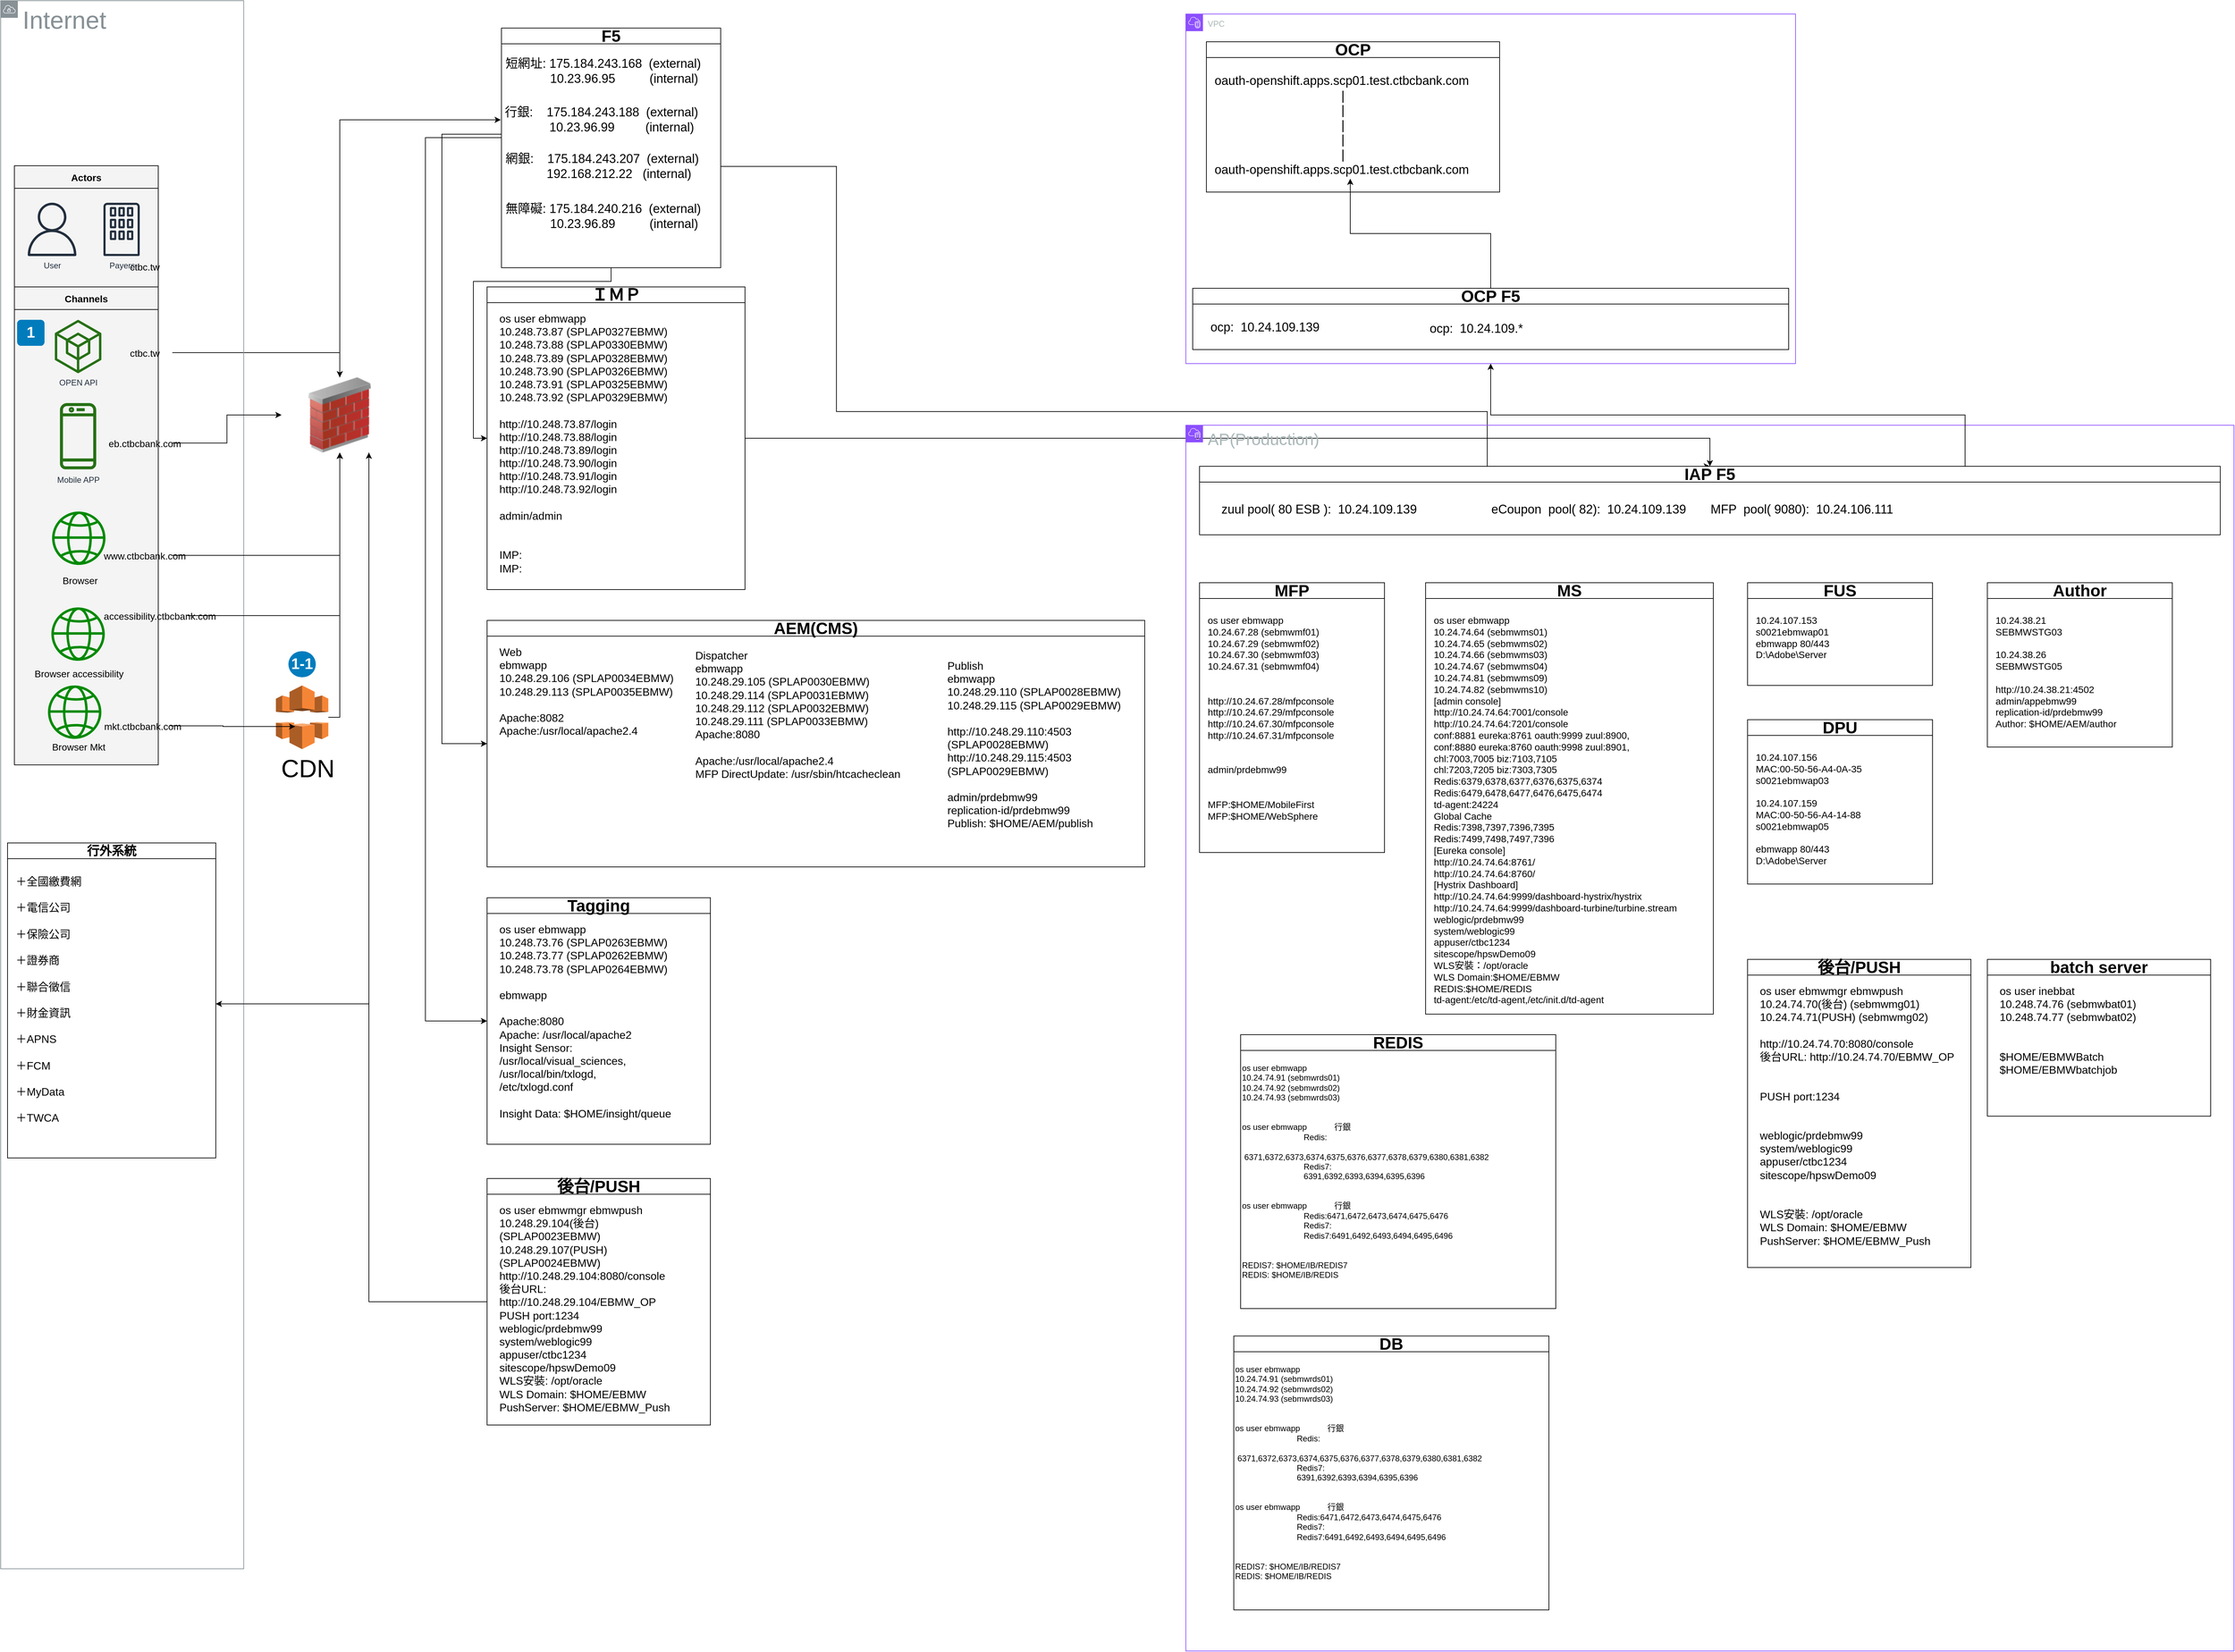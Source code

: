 <mxfile version="25.0.3">
  <diagram name="第 1 页" id="y4D9Tf6ymlBKxKTTLx2E">
    <mxGraphModel dx="2052" dy="1368" grid="1" gridSize="10" guides="1" tooltips="1" connect="1" arrows="1" fold="1" page="1" pageScale="1" pageWidth="3300" pageHeight="2339" math="0" shadow="0">
      <root>
        <mxCell id="0" />
        <mxCell id="1" parent="0" />
        <mxCell id="UHIflysu40mmN4eMS-2m-1" value="Actors" style="swimlane;fontSize=14;align=center;swimlaneFillColor=#f4f4f4;fillColor=#f4f4f4;startSize=33;container=1;pointerEvents=0;collapsible=0;recursiveResize=0;" parent="1" vertex="1">
          <mxGeometry x="30" y="251" width="210" height="177" as="geometry" />
        </mxCell>
        <mxCell id="UHIflysu40mmN4eMS-2m-2" value="User" style="outlineConnect=0;fontColor=#232F3E;gradientColor=none;fillColor=#232F3E;strokeColor=none;dashed=0;verticalLabelPosition=bottom;verticalAlign=top;align=center;html=1;fontSize=12;fontStyle=0;aspect=fixed;pointerEvents=1;shape=mxgraph.aws4.user;labelBackgroundColor=none;" parent="UHIflysu40mmN4eMS-2m-1" vertex="1">
          <mxGeometry x="16" y="54" width="78" height="78" as="geometry" />
        </mxCell>
        <mxCell id="UHIflysu40mmN4eMS-2m-3" value="Payers" style="outlineConnect=0;fontColor=#232F3E;gradientColor=none;fillColor=#232F3E;strokeColor=none;dashed=0;verticalLabelPosition=bottom;verticalAlign=top;align=center;html=1;fontSize=12;fontStyle=0;aspect=fixed;pointerEvents=1;shape=mxgraph.aws4.corporate_data_center;labelBackgroundColor=none;" parent="UHIflysu40mmN4eMS-2m-1" vertex="1">
          <mxGeometry x="130" y="54" width="53" height="78" as="geometry" />
        </mxCell>
        <mxCell id="UHIflysu40mmN4eMS-2m-4" value="Channels" style="swimlane;fontSize=14;align=center;swimlaneFillColor=#f4f4f4;fillColor=#f4f4f4;startSize=33;container=1;pointerEvents=0;collapsible=0;recursiveResize=0;" parent="1" vertex="1">
          <mxGeometry x="30" y="428" width="210" height="698" as="geometry" />
        </mxCell>
        <mxCell id="UHIflysu40mmN4eMS-2m-5" value="Mobile APP" style="outlineConnect=0;fontColor=#232F3E;gradientColor=none;strokeColor=none;fillColor=#277116;dashed=0;verticalLabelPosition=bottom;verticalAlign=top;align=center;html=1;fontSize=12;fontStyle=0;shape=mxgraph.aws4.mobile_client;labelBackgroundColor=none;" parent="UHIflysu40mmN4eMS-2m-4" vertex="1">
          <mxGeometry x="66.5" y="168" width="53" height="100" as="geometry" />
        </mxCell>
        <mxCell id="UHIflysu40mmN4eMS-2m-6" value="OPEN API" style="outlineConnect=0;fontColor=#232F3E;gradientColor=none;fillColor=#277116;strokeColor=none;dashed=0;verticalLabelPosition=bottom;verticalAlign=top;align=center;html=1;fontSize=12;fontStyle=0;aspect=fixed;pointerEvents=1;shape=mxgraph.aws4.external_sdk;labelBackgroundColor=none;" parent="UHIflysu40mmN4eMS-2m-4" vertex="1">
          <mxGeometry x="59" y="48" width="68" height="78" as="geometry" />
        </mxCell>
        <mxCell id="UHIflysu40mmN4eMS-2m-7" value="1" style="rounded=1;whiteSpace=wrap;html=1;fillColor=#007CBD;strokeColor=none;fontColor=#FFFFFF;fontStyle=1;fontSize=22;labelBackgroundColor=none;" parent="UHIflysu40mmN4eMS-2m-4" vertex="1">
          <mxGeometry x="4" y="48" width="40" height="38" as="geometry" />
        </mxCell>
        <mxCell id="UHIflysu40mmN4eMS-2m-8" value="" style="sketch=0;outlineConnect=0;fillColor=#008a00;strokeColor=#005700;dashed=0;verticalLabelPosition=bottom;verticalAlign=top;align=center;html=1;fontSize=12;fontStyle=0;aspect=fixed;pointerEvents=1;shape=mxgraph.aws4.globe;fontColor=#ffffff;" parent="UHIflysu40mmN4eMS-2m-4" vertex="1">
          <mxGeometry x="55" y="328" width="78" height="78" as="geometry" />
        </mxCell>
        <mxCell id="UHIflysu40mmN4eMS-2m-9" value="&lt;font style=&quot;font-size: 14px;&quot;&gt;Browser&lt;/font&gt;" style="text;html=1;align=center;verticalAlign=top;spacingTop=-4;fontSize=14;labelBackgroundColor=none;whiteSpace=wrap;" parent="UHIflysu40mmN4eMS-2m-4" vertex="1">
          <mxGeometry x="60" y="418" width="72" height="28.5" as="geometry" />
        </mxCell>
        <mxCell id="UHIflysu40mmN4eMS-2m-10" value="" style="sketch=0;outlineConnect=0;fillColor=#008a00;strokeColor=#005700;dashed=0;verticalLabelPosition=bottom;verticalAlign=top;align=center;html=1;fontSize=12;fontStyle=0;aspect=fixed;pointerEvents=1;shape=mxgraph.aws4.globe;fontColor=#ffffff;" parent="UHIflysu40mmN4eMS-2m-4" vertex="1">
          <mxGeometry x="49" y="582" width="78" height="78" as="geometry" />
        </mxCell>
        <mxCell id="UHIflysu40mmN4eMS-2m-11" value="&lt;font style=&quot;font-size: 14px;&quot;&gt;Browser Mkt&lt;/font&gt;" style="text;html=1;align=center;verticalAlign=top;spacingTop=-4;fontSize=14;labelBackgroundColor=none;whiteSpace=wrap;" parent="UHIflysu40mmN4eMS-2m-4" vertex="1">
          <mxGeometry x="39" y="661" width="110" height="28.5" as="geometry" />
        </mxCell>
        <UserObject label="&lt;span&gt;eb.ctbcbank.com&lt;/span&gt;" link="175.184.243.188(external) - 10.23.96.99(internal)" id="UHIflysu40mmN4eMS-2m-12">
          <mxCell style="text;html=1;align=center;verticalAlign=top;spacingTop=-4;fontSize=14;labelBackgroundColor=none;whiteSpace=wrap;" parent="UHIflysu40mmN4eMS-2m-4" vertex="1">
            <mxGeometry x="150" y="218" width="80.5" height="20" as="geometry" />
          </mxCell>
        </UserObject>
        <UserObject label="&lt;span&gt;www.ctbcbank.com&lt;/span&gt;" link="175.184.243.207(external) - 192.168.212.22(internal)" id="UHIflysu40mmN4eMS-2m-13">
          <mxCell style="text;html=1;align=center;verticalAlign=top;spacingTop=-4;fontSize=14;labelBackgroundColor=none;whiteSpace=wrap;" parent="UHIflysu40mmN4eMS-2m-4" vertex="1">
            <mxGeometry x="150" y="382" width="80.5" height="20" as="geometry" />
          </mxCell>
        </UserObject>
        <mxCell id="UHIflysu40mmN4eMS-2m-14" value="&lt;span&gt;mkt.ctbcbank.com&lt;/span&gt;" style="text;html=1;align=center;verticalAlign=top;spacingTop=-4;fontSize=14;labelBackgroundColor=none;whiteSpace=wrap;" parent="UHIflysu40mmN4eMS-2m-4" vertex="1">
          <mxGeometry x="147" y="631" width="80.5" height="20" as="geometry" />
        </mxCell>
        <mxCell id="UHIflysu40mmN4eMS-2m-15" value="" style="sketch=0;outlineConnect=0;fillColor=#008a00;strokeColor=#005700;dashed=0;verticalLabelPosition=bottom;verticalAlign=top;align=center;html=1;fontSize=12;fontStyle=0;aspect=fixed;pointerEvents=1;shape=mxgraph.aws4.globe;fontColor=#ffffff;" parent="UHIflysu40mmN4eMS-2m-4" vertex="1">
          <mxGeometry x="54" y="468" width="78" height="78" as="geometry" />
        </mxCell>
        <mxCell id="UHIflysu40mmN4eMS-2m-16" value="&lt;font style=&quot;font-size: 14px;&quot;&gt;Browser accessibility&lt;/font&gt;" style="text;html=1;align=center;verticalAlign=top;spacingTop=-4;fontSize=14;labelBackgroundColor=none;whiteSpace=wrap;" parent="UHIflysu40mmN4eMS-2m-4" vertex="1">
          <mxGeometry x="18.5" y="553.5" width="151" height="28.5" as="geometry" />
        </mxCell>
        <UserObject label="accessibility&lt;span&gt;.ctbcbank.com&lt;/span&gt;" link="175.184.240.216(external) - 10.23.69.89(internal)" id="UHIflysu40mmN4eMS-2m-17">
          <mxCell style="text;html=1;align=center;verticalAlign=top;spacingTop=-4;fontSize=14;labelBackgroundColor=none;whiteSpace=wrap;" parent="UHIflysu40mmN4eMS-2m-4" vertex="1">
            <mxGeometry x="172" y="470" width="80.5" height="20" as="geometry" />
          </mxCell>
        </UserObject>
        <mxCell id="OYcSonADlkUZ9qEDh8Ml-29" style="edgeStyle=orthogonalEdgeStyle;rounded=0;orthogonalLoop=1;jettySize=auto;html=1;" edge="1" parent="1" source="UHIflysu40mmN4eMS-2m-18" target="OYcSonADlkUZ9qEDh8Ml-1">
          <mxGeometry relative="1" as="geometry" />
        </mxCell>
        <UserObject label="&lt;span&gt;ctbc.tw&lt;/span&gt;" link="175.184.243.186(external)  -  10.23.96.95(internal)" linkTarget="_blank" id="UHIflysu40mmN4eMS-2m-18">
          <mxCell style="text;html=1;align=center;verticalAlign=top;spacingTop=-4;fontSize=14;labelBackgroundColor=none;whiteSpace=wrap;" parent="1" vertex="1">
            <mxGeometry x="180" y="514" width="80.5" height="20" as="geometry" />
          </mxCell>
        </UserObject>
        <mxCell id="UHIflysu40mmN4eMS-2m-20" value="&lt;font style=&quot;font-size: 36px;&quot;&gt;Internet&lt;/font&gt;" style="sketch=0;outlineConnect=0;gradientColor=none;html=1;whiteSpace=wrap;fontSize=12;fontStyle=0;shape=mxgraph.aws4.group;grIcon=mxgraph.aws4.group_vpc;strokeColor=#879196;fillColor=none;verticalAlign=top;align=left;spacingLeft=30;fontColor=#879196;dashed=0;" parent="1" vertex="1">
          <mxGeometry x="10" y="10" width="354.75" height="2290" as="geometry" />
        </mxCell>
        <mxCell id="OYcSonADlkUZ9qEDh8Ml-89" style="edgeStyle=orthogonalEdgeStyle;rounded=0;orthogonalLoop=1;jettySize=auto;html=1;entryX=0;entryY=0.5;entryDx=0;entryDy=0;" edge="1" parent="1" source="OYcSonADlkUZ9qEDh8Ml-1" target="OYcSonADlkUZ9qEDh8Ml-67">
          <mxGeometry relative="1" as="geometry" />
        </mxCell>
        <mxCell id="OYcSonADlkUZ9qEDh8Ml-100" style="edgeStyle=orthogonalEdgeStyle;rounded=0;orthogonalLoop=1;jettySize=auto;html=1;exitX=0.75;exitY=1;exitDx=0;exitDy=0;entryX=1;entryY=0.5;entryDx=0;entryDy=0;" edge="1" parent="1" source="OYcSonADlkUZ9qEDh8Ml-1" target="OYcSonADlkUZ9qEDh8Ml-99">
          <mxGeometry relative="1" as="geometry" />
        </mxCell>
        <mxCell id="OYcSonADlkUZ9qEDh8Ml-1" value="" style="image;html=1;image=img/lib/clip_art/networking/Firewall_02_128x128.png" vertex="1" parent="1">
          <mxGeometry x="420" y="560" width="170" height="110" as="geometry" />
        </mxCell>
        <mxCell id="OYcSonADlkUZ9qEDh8Ml-37" style="edgeStyle=orthogonalEdgeStyle;rounded=0;orthogonalLoop=1;jettySize=auto;html=1;" edge="1" parent="1" source="OYcSonADlkUZ9qEDh8Ml-22" target="OYcSonADlkUZ9qEDh8Ml-1">
          <mxGeometry relative="1" as="geometry">
            <Array as="points">
              <mxPoint x="505" y="1057" />
            </Array>
          </mxGeometry>
        </mxCell>
        <UserObject label="&lt;font style=&quot;font-size: 36px;&quot;&gt;CDN&lt;/font&gt;" link="https://github.com/kikiChuang/bank-design/blob/main/cdn" id="OYcSonADlkUZ9qEDh8Ml-22">
          <mxCell style="outlineConnect=0;dashed=0;verticalLabelPosition=bottom;verticalAlign=top;align=center;html=1;shape=mxgraph.aws3.cloudfront;fillColor=#F58536;gradientColor=none;shadow=0;strokeColor=#666666;spacingLeft=15;fontFamily=Helvetica;fontSize=12;fontColor=default;" vertex="1" parent="1">
            <mxGeometry x="411.75" y="1010" width="76.5" height="93" as="geometry" />
          </mxCell>
        </UserObject>
        <UserObject label="&lt;span&gt;ctbc.tw&lt;/span&gt;" link="175.184.243.186(external)  -  10.23.96.95(internal)" linkTarget="_blank" id="OYcSonADlkUZ9qEDh8Ml-28">
          <mxCell style="text;html=1;align=center;verticalAlign=top;spacingTop=-4;fontSize=14;labelBackgroundColor=none;whiteSpace=wrap;" vertex="1" parent="1">
            <mxGeometry x="180" y="388" width="80.5" height="20" as="geometry" />
          </mxCell>
        </UserObject>
        <mxCell id="OYcSonADlkUZ9qEDh8Ml-30" style="edgeStyle=orthogonalEdgeStyle;rounded=0;orthogonalLoop=1;jettySize=auto;html=1;" edge="1" parent="1" source="UHIflysu40mmN4eMS-2m-12" target="OYcSonADlkUZ9qEDh8Ml-1">
          <mxGeometry relative="1" as="geometry" />
        </mxCell>
        <mxCell id="OYcSonADlkUZ9qEDh8Ml-31" style="edgeStyle=orthogonalEdgeStyle;rounded=0;orthogonalLoop=1;jettySize=auto;html=1;entryX=0.5;entryY=1;entryDx=0;entryDy=0;" edge="1" parent="1" source="UHIflysu40mmN4eMS-2m-13" target="OYcSonADlkUZ9qEDh8Ml-1">
          <mxGeometry relative="1" as="geometry" />
        </mxCell>
        <mxCell id="OYcSonADlkUZ9qEDh8Ml-33" style="edgeStyle=orthogonalEdgeStyle;rounded=0;orthogonalLoop=1;jettySize=auto;html=1;" edge="1" parent="1" source="UHIflysu40mmN4eMS-2m-17" target="OYcSonADlkUZ9qEDh8Ml-1">
          <mxGeometry relative="1" as="geometry" />
        </mxCell>
        <mxCell id="OYcSonADlkUZ9qEDh8Ml-34" value="1-1" style="rounded=1;whiteSpace=wrap;html=1;fillColor=#007CBD;strokeColor=none;fontColor=#FFFFFF;fontStyle=1;fontSize=22;labelBackgroundColor=none;arcSize=50;" vertex="1" parent="1">
          <mxGeometry x="430" y="960" width="40" height="38" as="geometry" />
        </mxCell>
        <mxCell id="OYcSonADlkUZ9qEDh8Ml-35" style="edgeStyle=orthogonalEdgeStyle;rounded=0;orthogonalLoop=1;jettySize=auto;html=1;entryX=0.369;entryY=0.645;entryDx=0;entryDy=0;entryPerimeter=0;" edge="1" parent="1" source="UHIflysu40mmN4eMS-2m-14" target="OYcSonADlkUZ9qEDh8Ml-22">
          <mxGeometry relative="1" as="geometry" />
        </mxCell>
        <mxCell id="OYcSonADlkUZ9qEDh8Ml-90" style="edgeStyle=orthogonalEdgeStyle;rounded=0;orthogonalLoop=1;jettySize=auto;html=1;entryX=0;entryY=0.5;entryDx=0;entryDy=0;" edge="1" parent="1" source="OYcSonADlkUZ9qEDh8Ml-54" target="OYcSonADlkUZ9qEDh8Ml-72">
          <mxGeometry relative="1" as="geometry" />
        </mxCell>
        <mxCell id="OYcSonADlkUZ9qEDh8Ml-91" style="edgeStyle=orthogonalEdgeStyle;rounded=0;orthogonalLoop=1;jettySize=auto;html=1;entryX=0;entryY=0.5;entryDx=0;entryDy=0;" edge="1" parent="1" source="OYcSonADlkUZ9qEDh8Ml-54" target="OYcSonADlkUZ9qEDh8Ml-78">
          <mxGeometry relative="1" as="geometry">
            <mxPoint x="650" y="1220" as="targetPoint" />
            <Array as="points">
              <mxPoint x="654" y="205" />
              <mxPoint x="654" y="1095" />
            </Array>
          </mxGeometry>
        </mxCell>
        <mxCell id="OYcSonADlkUZ9qEDh8Ml-92" style="edgeStyle=orthogonalEdgeStyle;rounded=0;orthogonalLoop=1;jettySize=auto;html=1;entryX=0;entryY=0.5;entryDx=0;entryDy=0;" edge="1" parent="1" source="OYcSonADlkUZ9qEDh8Ml-54" target="OYcSonADlkUZ9qEDh8Ml-80">
          <mxGeometry relative="1" as="geometry">
            <Array as="points">
              <mxPoint x="630" y="210" />
              <mxPoint x="630" y="1500" />
            </Array>
          </mxGeometry>
        </mxCell>
        <mxCell id="OYcSonADlkUZ9qEDh8Ml-54" value="&lt;font style=&quot;font-size: 24px;&quot;&gt;F5&lt;/font&gt;" style="swimlane;whiteSpace=wrap;html=1;" vertex="1" parent="1">
          <mxGeometry x="741" y="50" width="320" height="350" as="geometry" />
        </mxCell>
        <mxCell id="OYcSonADlkUZ9qEDh8Ml-65" value="&lt;font style=&quot;font-size: 18px;&quot;&gt;短網址: 175.184.243.168&amp;nbsp; (external)&lt;/font&gt;&lt;div&gt;&lt;font style=&quot;font-size: 18px;&quot;&gt;&amp;nbsp; &amp;nbsp; &amp;nbsp; &amp;nbsp; &amp;nbsp; &amp;nbsp; &amp;nbsp;10.23.96.95&amp;nbsp; &amp;nbsp; &amp;nbsp; &amp;nbsp; &amp;nbsp; (internal)&lt;/font&gt;&lt;/div&gt;" style="text;strokeColor=none;fillColor=none;align=left;verticalAlign=middle;spacingLeft=4;spacingRight=4;overflow=hidden;points=[[0,0.5],[1,0.5]];portConstraint=eastwest;rotatable=0;whiteSpace=wrap;html=1;" vertex="1" parent="OYcSonADlkUZ9qEDh8Ml-54">
          <mxGeometry y="30" width="320" height="66" as="geometry" />
        </mxCell>
        <mxCell id="OYcSonADlkUZ9qEDh8Ml-67" value="&lt;font style=&quot;font-size: 18px;&quot;&gt;行銀:&amp;nbsp; &amp;nbsp; 175.184.243.188&amp;nbsp; (external)&lt;/font&gt;&lt;div&gt;&lt;font style=&quot;font-size: 18px;&quot;&gt;&amp;nbsp; &amp;nbsp; &amp;nbsp; &amp;nbsp; &amp;nbsp; &amp;nbsp; &amp;nbsp;10.23.96.99&amp;nbsp; &amp;nbsp; &amp;nbsp; &amp;nbsp; &amp;nbsp;(internal)&lt;/font&gt;&lt;/div&gt;" style="text;strokeColor=none;fillColor=none;align=left;verticalAlign=middle;spacingLeft=4;spacingRight=4;overflow=hidden;points=[[0,0.5],[1,0.5]];portConstraint=eastwest;rotatable=0;whiteSpace=wrap;html=1;" vertex="1" parent="1">
          <mxGeometry x="740" y="151" width="320" height="66" as="geometry" />
        </mxCell>
        <mxCell id="OYcSonADlkUZ9qEDh8Ml-144" style="edgeStyle=orthogonalEdgeStyle;rounded=0;orthogonalLoop=1;jettySize=auto;html=1;exitX=1;exitY=0.5;exitDx=0;exitDy=0;entryX=0.5;entryY=0;entryDx=0;entryDy=0;" edge="1" parent="1" source="OYcSonADlkUZ9qEDh8Ml-68" target="OYcSonADlkUZ9qEDh8Ml-116">
          <mxGeometry relative="1" as="geometry">
            <Array as="points">
              <mxPoint x="1230" y="252" />
              <mxPoint x="1230" y="610" />
              <mxPoint x="2180" y="610" />
            </Array>
          </mxGeometry>
        </mxCell>
        <mxCell id="OYcSonADlkUZ9qEDh8Ml-68" value="&lt;font style=&quot;font-size: 18px;&quot;&gt;網銀:&amp;nbsp; &amp;nbsp; 175.184.243.207&amp;nbsp; (external)&lt;/font&gt;&lt;div&gt;&lt;font style=&quot;font-size: 18px;&quot;&gt;&amp;nbsp; &amp;nbsp; &amp;nbsp; &amp;nbsp; &amp;nbsp; &amp;nbsp; 192.168.212.22&amp;nbsp; &amp;nbsp;(internal)&lt;/font&gt;&lt;/div&gt;" style="text;strokeColor=none;fillColor=none;align=left;verticalAlign=middle;spacingLeft=4;spacingRight=4;overflow=hidden;points=[[0,0.5],[1,0.5]];portConstraint=eastwest;rotatable=0;whiteSpace=wrap;html=1;" vertex="1" parent="1">
          <mxGeometry x="741" y="219" width="320" height="66" as="geometry" />
        </mxCell>
        <mxCell id="OYcSonADlkUZ9qEDh8Ml-69" value="&lt;font style=&quot;font-size: 18px;&quot;&gt;無障礙: 175.184.240.216&amp;nbsp; (external)&lt;/font&gt;&lt;div&gt;&lt;font style=&quot;font-size: 18px;&quot;&gt;&amp;nbsp; &amp;nbsp; &amp;nbsp; &amp;nbsp; &amp;nbsp; &amp;nbsp; &amp;nbsp;10.23.96.89&amp;nbsp; &amp;nbsp; &amp;nbsp; &amp;nbsp; &amp;nbsp; (internal)&lt;/font&gt;&lt;/div&gt;" style="text;strokeColor=none;fillColor=none;align=left;verticalAlign=middle;spacingLeft=4;spacingRight=4;overflow=hidden;points=[[0,0.5],[1,0.5]];portConstraint=eastwest;rotatable=0;whiteSpace=wrap;html=1;" vertex="1" parent="1">
          <mxGeometry x="741" y="292" width="320" height="66" as="geometry" />
        </mxCell>
        <mxCell id="OYcSonADlkUZ9qEDh8Ml-143" style="edgeStyle=orthogonalEdgeStyle;rounded=0;orthogonalLoop=1;jettySize=auto;html=1;entryX=0.5;entryY=0;entryDx=0;entryDy=0;" edge="1" parent="1" source="OYcSonADlkUZ9qEDh8Ml-72" target="OYcSonADlkUZ9qEDh8Ml-116">
          <mxGeometry relative="1" as="geometry" />
        </mxCell>
        <mxCell id="OYcSonADlkUZ9qEDh8Ml-72" value="&lt;font style=&quot;font-size: 24px;&quot;&gt;ＩＭＰ&lt;/font&gt;" style="swimlane;whiteSpace=wrap;html=1;" vertex="1" parent="1">
          <mxGeometry x="720" y="428" width="376.5" height="442" as="geometry" />
        </mxCell>
        <mxCell id="OYcSonADlkUZ9qEDh8Ml-77" value="os user ebmwapp&#xa;10.248.73.87 (SPLAP0327EBMW)&#xa;10.248.73.88 (SPLAP0330EBMW)&#xa;10.248.73.89 (SPLAP0328EBMW)&#xa;10.248.73.90 (SPLAP0326EBMW)&#xa;10.248.73.91 (SPLAP0325EBMW)&#xa;10.248.73.92 (SPLAP0329EBMW)&#xa;&#xa;http://10.248.73.87/login&#xa;http://10.248.73.88/login&#xa;http://10.248.73.89/login&#xa;http://10.248.73.90/login&#xa;http://10.248.73.91/login&#xa;http://10.248.73.92/login&#xa;&#xa;admin/admin&#xa;&#xa;&#xa;IMP:&#xa;IMP:" style="text;whiteSpace=wrap;fontSize=16;" vertex="1" parent="OYcSonADlkUZ9qEDh8Ml-72">
          <mxGeometry x="16" y="30" width="294" height="390" as="geometry" />
        </mxCell>
        <mxCell id="OYcSonADlkUZ9qEDh8Ml-78" value="&lt;font style=&quot;font-size: 24px;&quot;&gt;AEM(CMS)&lt;/font&gt;" style="swimlane;whiteSpace=wrap;html=1;" vertex="1" parent="1">
          <mxGeometry x="720" y="915" width="960" height="360" as="geometry" />
        </mxCell>
        <mxCell id="OYcSonADlkUZ9qEDh8Ml-79" value="Web&#xa;ebmwapp&#xa;10.248.29.106 (SPLAP0034EBMW)&#xa;10.248.29.113 (SPLAP0035EBMW)&#xa;&#xa;Apache:8082&#xa;Apache:/usr/local/apache2.4" style="text;whiteSpace=wrap;fontSize=16;" vertex="1" parent="OYcSonADlkUZ9qEDh8Ml-78">
          <mxGeometry x="16" y="30" width="284" height="260" as="geometry" />
        </mxCell>
        <mxCell id="OYcSonADlkUZ9qEDh8Ml-84" value="Dispatcher&#xa;ebmwapp&#xa;10.248.29.105 (SPLAP0030EBMW)&#xa;10.248.29.114 (SPLAP0031EBMW)&#xa;10.248.29.112 (SPLAP0032EBMW)&#xa;10.248.29.111 (SPLAP0033EBMW)&#xa;Apache:8080&#xa;&#xa;Apache:/usr/local/apache2.4&#xa;MFP DirectUpdate: /usr/sbin/htcacheclean" style="text;whiteSpace=wrap;fontSize=16;" vertex="1" parent="OYcSonADlkUZ9qEDh8Ml-78">
          <mxGeometry x="302" y="35" width="308" height="255" as="geometry" />
        </mxCell>
        <mxCell id="OYcSonADlkUZ9qEDh8Ml-85" value="Publish&#xa;ebmwapp&#xa;10.248.29.110 (SPLAP0028EBMW)&#xa;10.248.29.115 (SPLAP0029EBMW)&#xa;&#xa;http://10.248.29.110:4503 (SPLAP0028EBMW)&#xa;http://10.248.29.115:4503 (SPLAP0029EBMW)&#xa;&#xa;admin/prdebmw99&#xa;replication-id/prdebmw99&#xa;Publish: $HOME/AEM/publish" style="text;whiteSpace=wrap;fontSize=16;" vertex="1" parent="OYcSonADlkUZ9qEDh8Ml-78">
          <mxGeometry x="670" y="50" width="280" height="280" as="geometry" />
        </mxCell>
        <mxCell id="OYcSonADlkUZ9qEDh8Ml-80" value="&lt;font style=&quot;font-size: 24px;&quot;&gt;Tagging&lt;/font&gt;" style="swimlane;whiteSpace=wrap;html=1;" vertex="1" parent="1">
          <mxGeometry x="720" y="1320" width="326" height="360" as="geometry" />
        </mxCell>
        <mxCell id="OYcSonADlkUZ9qEDh8Ml-82" value="os user ebmwapp&#xa;10.248.73.76 (SPLAP0263EBMW)&#xa;10.248.73.77 (SPLAP0262EBMW)&#xa;10.248.73.78 (SPLAP0264EBMW)&#xa;&#xa;ebmwapp&#xa;&#xa;Apache:8080&#xa;Apache: /usr/local/apache2&#xa;Insight Sensor:&#xa;/usr/local/visual_sciences,&#xa;/usr/local/bin/txlogd,&#xa;/etc/txlogd.conf&#xa;&#xa;Insight Data: $HOME/insight/queue" style="text;whiteSpace=wrap;fontSize=16;" vertex="1" parent="OYcSonADlkUZ9qEDh8Ml-80">
          <mxGeometry x="16" y="30" width="294" height="340" as="geometry" />
        </mxCell>
        <mxCell id="OYcSonADlkUZ9qEDh8Ml-96" style="edgeStyle=orthogonalEdgeStyle;rounded=0;orthogonalLoop=1;jettySize=auto;html=1;entryX=0.75;entryY=1;entryDx=0;entryDy=0;" edge="1" parent="1" source="OYcSonADlkUZ9qEDh8Ml-87" target="OYcSonADlkUZ9qEDh8Ml-1">
          <mxGeometry relative="1" as="geometry" />
        </mxCell>
        <mxCell id="OYcSonADlkUZ9qEDh8Ml-87" value="&lt;span style=&quot;font-size: 24px;&quot;&gt;後台/PUSH&lt;/span&gt;" style="swimlane;whiteSpace=wrap;html=1;" vertex="1" parent="1">
          <mxGeometry x="720" y="1730" width="326" height="360" as="geometry" />
        </mxCell>
        <mxCell id="OYcSonADlkUZ9qEDh8Ml-88" value="os user ebmwmgr ebmwpush&#xa;10.248.29.104(後台)  (SPLAP0023EBMW)&#xa;10.248.29.107(PUSH) (SPLAP0024EBMW)&#xa;http://10.248.29.104:8080/console&#xa;後台URL: http://10.248.29.104/EBMW_OP&#xa;PUSH port:1234&#xa;weblogic/prdebmw99&#xa;system/weblogic99&#xa;appuser/ctbc1234&#xa;sitescope/hpswDemo09&#xa;WLS安裝: /opt/oracle&#xa;WLS Domain: $HOME/EBMW&#xa;PushServer: $HOME/EBMW_Push" style="text;whiteSpace=wrap;fontSize=16;" vertex="1" parent="OYcSonADlkUZ9qEDh8Ml-87">
          <mxGeometry x="16" y="30" width="294" height="340" as="geometry" />
        </mxCell>
        <mxCell id="OYcSonADlkUZ9qEDh8Ml-98" value="&lt;font style=&quot;font-size: 18px;&quot;&gt;行外系統&lt;/font&gt;" style="swimlane;whiteSpace=wrap;html=1;" vertex="1" parent="1">
          <mxGeometry x="20" y="1240" width="304" height="460" as="geometry" />
        </mxCell>
        <mxCell id="OYcSonADlkUZ9qEDh8Ml-99" value="＋全國繳費網&#xa;&#xa;＋電信公司&#xa;&#xa;＋保險公司&#xa;&#xa;＋證券商&#xa;&#xa;＋聯合徵信&#xa;&#xa;＋財金資訊&#xa;&#xa;＋APNS&#xa;&#xa;＋FCM&#xa;&#xa;＋MyData&#xa;&#xa;＋TWCA" style="text;whiteSpace=wrap;fontSize=16;" vertex="1" parent="OYcSonADlkUZ9qEDh8Ml-98">
          <mxGeometry x="10" y="40" width="294" height="390" as="geometry" />
        </mxCell>
        <mxCell id="OYcSonADlkUZ9qEDh8Ml-133" value="&lt;font style=&quot;font-size: 24px;&quot;&gt;AP(Production)&lt;/font&gt;" style="points=[[0,0],[0.25,0],[0.5,0],[0.75,0],[1,0],[1,0.25],[1,0.5],[1,0.75],[1,1],[0.75,1],[0.5,1],[0.25,1],[0,1],[0,0.75],[0,0.5],[0,0.25]];outlineConnect=0;gradientColor=none;html=1;whiteSpace=wrap;fontSize=12;fontStyle=0;container=1;pointerEvents=0;collapsible=0;recursiveResize=0;shape=mxgraph.aws4.group;grIcon=mxgraph.aws4.group_vpc2;strokeColor=#8C4FFF;fillColor=none;verticalAlign=top;align=left;spacingLeft=30;fontColor=#AAB7B8;dashed=0;" vertex="1" parent="1">
          <mxGeometry x="1740" y="630" width="1530" height="1790" as="geometry" />
        </mxCell>
        <mxCell id="OYcSonADlkUZ9qEDh8Ml-106" value="&lt;font style=&quot;font-size: 24px;&quot;&gt;MFP&lt;/font&gt;" style="swimlane;whiteSpace=wrap;html=1;" vertex="1" parent="OYcSonADlkUZ9qEDh8Ml-133">
          <mxGeometry x="20" y="230" width="270" height="394" as="geometry" />
        </mxCell>
        <mxCell id="OYcSonADlkUZ9qEDh8Ml-107" value="os user ebmwapp&#xa;10.24.67.28 (sebmwmf01)&#xa;10.24.67.29 (sebmwmf02)&#xa;10.24.67.30 (sebmwmf03)&#xa;10.24.67.31 (sebmwmf04)&#xa;&#xa;&#xa;http://10.24.67.28/mfpconsole&#xa;http://10.24.67.29/mfpconsole&#xa;http://10.24.67.30/mfpconsole&#xa;http://10.24.67.31/mfpconsole&#xa;&#xa;&#xa;admin/prdebmw99&#xa;&#xa;&#xa;MFP:$HOME/MobileFirst&#xa;MFP:$HOME/WebSphere" style="text;whiteSpace=wrap;fontSize=14;" vertex="1" parent="OYcSonADlkUZ9qEDh8Ml-106">
          <mxGeometry x="10" y="40" width="260" height="330" as="geometry" />
        </mxCell>
        <mxCell id="OYcSonADlkUZ9qEDh8Ml-112" value="&lt;font style=&quot;font-size: 24px;&quot;&gt;MS&lt;/font&gt;" style="swimlane;whiteSpace=wrap;html=1;" vertex="1" parent="OYcSonADlkUZ9qEDh8Ml-133">
          <mxGeometry x="350" y="230" width="420" height="630" as="geometry" />
        </mxCell>
        <mxCell id="OYcSonADlkUZ9qEDh8Ml-113" value="os user ebmwapp&#xa;10.24.74.64 (sebmwms01)&#xa;10.24.74.65 (sebmwms02)&#xa;10.24.74.66 (sebmwms03)&#xa;10.24.74.67 (sebmwms04)&#xa;10.24.74.81 (sebmwms09)&#xa;10.24.74.82 (sebmwms10)&#xa;[admin console]&#xa;http://10.24.74.64:7001/console&#xa;http://10.24.74.64:7201/console&#xa;conf:8881 eureka:8761 oauth:9999 zuul:8900,&#xa;conf:8880 eureka:8760 oauth:9998 zuul:8901,&#xa;chl:7003,7005 biz:7103,7105&#xa;chl:7203,7205 biz:7303,7305&#xa;Redis:6379,6378,6377,6376,6375,6374&#xa;Redis:6479,6478,6477,6476,6475,6474&#xa;td-agent:24224&#xa;Global Cache&#xa;Redis:7398,7397,7396,7395&#xa;Redis:7499,7498,7497,7396&#xa;[Eureka console]&#xa;http://10.24.74.64:8761/&#xa;http://10.24.74.64:8760/&#xa;[Hystrix Dashboard]&#xa;http://10.24.74.64:9999/dashboard-hystrix/hystrix&#xa;http://10.24.74.64:9999/dashboard-turbine/turbine.stream&#xa;weblogic/prdebmw99&#xa;system/weblogic99&#xa;appuser/ctbc1234&#xa;sitescope/hpswDemo09&#xa;WLS安裝：/opt/oracle&#xa;WLS Domain:$HOME/EBMW&#xa;REDIS:$HOME/REDIS&#xa;td-agent:/etc/td-agent,/etc/init.d/td-agent" style="text;whiteSpace=wrap;fontSize=14;" vertex="1" parent="OYcSonADlkUZ9qEDh8Ml-112">
          <mxGeometry x="10" y="40" width="400" height="580" as="geometry" />
        </mxCell>
        <mxCell id="OYcSonADlkUZ9qEDh8Ml-116" value="&lt;font style=&quot;font-size: 24px;&quot;&gt;IAP F5&lt;/font&gt;" style="swimlane;whiteSpace=wrap;html=1;" vertex="1" parent="OYcSonADlkUZ9qEDh8Ml-133">
          <mxGeometry x="20" y="60" width="1490" height="100" as="geometry" />
        </mxCell>
        <mxCell id="OYcSonADlkUZ9qEDh8Ml-117" value="&lt;font style=&quot;font-size: 18px;&quot;&gt;zuul pool( 80 ESB ):&amp;nbsp; &lt;/font&gt;&lt;span style=&quot;font-size: 18px; background-color: initial;&quot;&gt;10.24.109.139&amp;nbsp;&amp;nbsp;&lt;/span&gt;" style="text;strokeColor=none;fillColor=none;align=left;verticalAlign=middle;spacingLeft=4;spacingRight=4;overflow=hidden;points=[[0,0.5],[1,0.5]];portConstraint=eastwest;rotatable=0;whiteSpace=wrap;html=1;" vertex="1" parent="OYcSonADlkUZ9qEDh8Ml-116">
          <mxGeometry x="26" y="30" width="320" height="66" as="geometry" />
        </mxCell>
        <mxCell id="OYcSonADlkUZ9qEDh8Ml-121" value="&lt;font style=&quot;font-size: 18px;&quot;&gt;eCoupon&amp;nbsp; pool( 82):&amp;nbsp;&amp;nbsp;&lt;/font&gt;&lt;span style=&quot;font-size: 18px; background-color: initial;&quot;&gt;10.24.109.139&amp;nbsp;&amp;nbsp;&lt;/span&gt;" style="text;strokeColor=none;fillColor=none;align=left;verticalAlign=middle;spacingLeft=4;spacingRight=4;overflow=hidden;points=[[0,0.5],[1,0.5]];portConstraint=eastwest;rotatable=0;whiteSpace=wrap;html=1;" vertex="1" parent="OYcSonADlkUZ9qEDh8Ml-116">
          <mxGeometry x="420" y="30" width="320" height="66" as="geometry" />
        </mxCell>
        <mxCell id="OYcSonADlkUZ9qEDh8Ml-122" value="&lt;font style=&quot;font-size: 18px;&quot;&gt;MFP&amp;nbsp; pool( 9080):&amp;nbsp;&amp;nbsp;&lt;/font&gt;&lt;span style=&quot;font-size: 18px; background-color: initial;&quot;&gt;10.24.106.111&lt;/span&gt;" style="text;strokeColor=none;fillColor=none;align=left;verticalAlign=middle;spacingLeft=4;spacingRight=4;overflow=hidden;points=[[0,0.5],[1,0.5]];portConstraint=eastwest;rotatable=0;whiteSpace=wrap;html=1;" vertex="1" parent="OYcSonADlkUZ9qEDh8Ml-116">
          <mxGeometry x="740" y="30" width="320" height="66" as="geometry" />
        </mxCell>
        <mxCell id="OYcSonADlkUZ9qEDh8Ml-150" value="&lt;font style=&quot;font-size: 24px;&quot;&gt;REDIS&lt;/font&gt;" style="swimlane;whiteSpace=wrap;html=1;" vertex="1" parent="OYcSonADlkUZ9qEDh8Ml-133">
          <mxGeometry x="80" y="890" width="460" height="400" as="geometry" />
        </mxCell>
        <mxCell id="OYcSonADlkUZ9qEDh8Ml-163" value="os user ebmwapp           &#xa;10.24.74.91 (sebmwrds01)    &#xa;10.24.74.92 (sebmwrds02)     &#xa;10.24.74.93 (sebmwrds03)&#xa;&#xa;&#xa;os user ebmwapp            行銀&#xa;                           Redis:&#xa;                           6371,6372,6373,6374,6375,6376,6377,6378,6379,6380,6381,6382&#xa;                           Redis7:&#xa;                           6391,6392,6393,6394,6395,6396&#xa;&#xa;&#xa;os user ebmwapp            行銀&#xa;                           Redis:6471,6472,6473,6474,6475,6476&#xa;                           Redis7:&#xa;                           Redis7:6491,6492,6493,6494,6495,6496&#xa;&#xa;&#xa;REDIS7: $HOME/IB/REDIS7&#xa;REDIS: $HOME/IB/REDIS" style="text;whiteSpace=wrap;" vertex="1" parent="OYcSonADlkUZ9qEDh8Ml-150">
          <mxGeometry y="35" width="440" height="345" as="geometry" />
        </mxCell>
        <mxCell id="OYcSonADlkUZ9qEDh8Ml-160" value="&lt;font style=&quot;font-size: 24px;&quot;&gt;FUS&lt;/font&gt;" style="swimlane;whiteSpace=wrap;html=1;" vertex="1" parent="OYcSonADlkUZ9qEDh8Ml-133">
          <mxGeometry x="820" y="230" width="270" height="150" as="geometry" />
        </mxCell>
        <mxCell id="OYcSonADlkUZ9qEDh8Ml-161" value="10.24.107.153   &#xa;s0021ebmwap01  &#xa;ebmwapp 80/443  &#xa;D:\Adobe\Server" style="text;whiteSpace=wrap;fontSize=14;" vertex="1" parent="OYcSonADlkUZ9qEDh8Ml-160">
          <mxGeometry x="10" y="40" width="260" height="100" as="geometry" />
        </mxCell>
        <mxCell id="OYcSonADlkUZ9qEDh8Ml-165" value="&lt;font style=&quot;font-size: 24px;&quot;&gt;DPU&lt;/font&gt;" style="swimlane;whiteSpace=wrap;html=1;" vertex="1" parent="OYcSonADlkUZ9qEDh8Ml-133">
          <mxGeometry x="820" y="430" width="270" height="240" as="geometry" />
        </mxCell>
        <mxCell id="OYcSonADlkUZ9qEDh8Ml-166" value="10.24.107.156&#xa;MAC:00-50-56-A4-0A-35&#xa;s0021ebmwap03&#xa;&#xa;10.24.107.159&#xa;MAC:00-50-56-A4-14-88&#xa;s0021ebmwap05&#xa;&#xa;ebmwapp 80/443  &#xa;D:\Adobe\Server" style="text;whiteSpace=wrap;fontSize=14;" vertex="1" parent="OYcSonADlkUZ9qEDh8Ml-165">
          <mxGeometry x="10" y="40" width="260" height="200" as="geometry" />
        </mxCell>
        <mxCell id="OYcSonADlkUZ9qEDh8Ml-167" value="&lt;font style=&quot;font-size: 24px;&quot;&gt;Author&lt;/font&gt;" style="swimlane;whiteSpace=wrap;html=1;" vertex="1" parent="OYcSonADlkUZ9qEDh8Ml-133">
          <mxGeometry x="1170" y="230" width="270" height="240" as="geometry" />
        </mxCell>
        <mxCell id="OYcSonADlkUZ9qEDh8Ml-168" value="10.24.38.21&#xa;SEBMWSTG03&#xa;&#xa;10.24.38.26&#xa;SEBMWSTG05&#xa;&#xa;http://10.24.38.21:4502&#xa;admin/appebmw99&#xa;replication-id/prdebmw99&#xa;Author: $HOME/AEM/author" style="text;whiteSpace=wrap;fontSize=14;" vertex="1" parent="OYcSonADlkUZ9qEDh8Ml-167">
          <mxGeometry x="10" y="40" width="260" height="200" as="geometry" />
        </mxCell>
        <mxCell id="OYcSonADlkUZ9qEDh8Ml-169" value="&lt;span style=&quot;font-size: 24px;&quot;&gt;後台/PUSH&lt;/span&gt;" style="swimlane;whiteSpace=wrap;html=1;" vertex="1" parent="OYcSonADlkUZ9qEDh8Ml-133">
          <mxGeometry x="820" y="780" width="326" height="450" as="geometry" />
        </mxCell>
        <mxCell id="OYcSonADlkUZ9qEDh8Ml-170" value="os user ebmwmgr ebmwpush&#xa;10.24.74.70(後台)  (sebmwmg01)&#xa;10.24.74.71(PUSH) (sebmwmg02)&#xa;&#xa;http://10.24.74.70:8080/console&#xa;後台URL: http://10.24.74.70/EBMW_OP&#xa;&#xa;&#xa;PUSH port:1234&#xa;&#xa;&#xa;weblogic/prdebmw99&#xa;system/weblogic99&#xa;appuser/ctbc1234&#xa;sitescope/hpswDemo09&#xa;&#xa;&#xa;WLS安裝: /opt/oracle&#xa;WLS Domain: $HOME/EBMW&#xa;PushServer: $HOME/EBMW_Push" style="text;whiteSpace=wrap;fontSize=16;" vertex="1" parent="OYcSonADlkUZ9qEDh8Ml-169">
          <mxGeometry x="16" y="30" width="294" height="420" as="geometry" />
        </mxCell>
        <mxCell id="OYcSonADlkUZ9qEDh8Ml-171" value="&lt;span style=&quot;font-size: 24px;&quot;&gt;batch server&lt;/span&gt;" style="swimlane;whiteSpace=wrap;html=1;" vertex="1" parent="OYcSonADlkUZ9qEDh8Ml-133">
          <mxGeometry x="1170" y="780" width="326" height="229" as="geometry" />
        </mxCell>
        <mxCell id="OYcSonADlkUZ9qEDh8Ml-172" value="os user inebbat&#xa;10.248.74.76 (sebmwbat01)&#xa;10.248.74.77 (sebmwbat02)&#xa;&#xa;&#xa;$HOME/EBMWBatch&#xa;$HOME/EBMWbatchjob&#xa;" style="text;whiteSpace=wrap;fontSize=16;" vertex="1" parent="OYcSonADlkUZ9qEDh8Ml-171">
          <mxGeometry x="16" y="30" width="294" height="180" as="geometry" />
        </mxCell>
        <mxCell id="OYcSonADlkUZ9qEDh8Ml-176" value="&lt;font style=&quot;font-size: 24px;&quot;&gt;DB&lt;/font&gt;" style="swimlane;whiteSpace=wrap;html=1;" vertex="1" parent="OYcSonADlkUZ9qEDh8Ml-133">
          <mxGeometry x="70" y="1330" width="460" height="400" as="geometry" />
        </mxCell>
        <mxCell id="OYcSonADlkUZ9qEDh8Ml-177" value="os user ebmwapp           &#xa;10.24.74.91 (sebmwrds01)    &#xa;10.24.74.92 (sebmwrds02)     &#xa;10.24.74.93 (sebmwrds03)&#xa;&#xa;&#xa;os user ebmwapp            行銀&#xa;                           Redis:&#xa;                           6371,6372,6373,6374,6375,6376,6377,6378,6379,6380,6381,6382&#xa;                           Redis7:&#xa;                           6391,6392,6393,6394,6395,6396&#xa;&#xa;&#xa;os user ebmwapp            行銀&#xa;                           Redis:6471,6472,6473,6474,6475,6476&#xa;                           Redis7:&#xa;                           Redis7:6491,6492,6493,6494,6495,6496&#xa;&#xa;&#xa;REDIS7: $HOME/IB/REDIS7&#xa;REDIS: $HOME/IB/REDIS" style="text;whiteSpace=wrap;" vertex="1" parent="OYcSonADlkUZ9qEDh8Ml-176">
          <mxGeometry y="35" width="440" height="345" as="geometry" />
        </mxCell>
        <mxCell id="OYcSonADlkUZ9qEDh8Ml-136" value="VPC" style="points=[[0,0],[0.25,0],[0.5,0],[0.75,0],[1,0],[1,0.25],[1,0.5],[1,0.75],[1,1],[0.75,1],[0.5,1],[0.25,1],[0,1],[0,0.75],[0,0.5],[0,0.25]];outlineConnect=0;gradientColor=none;html=1;whiteSpace=wrap;fontSize=12;fontStyle=0;container=1;pointerEvents=0;collapsible=0;recursiveResize=0;shape=mxgraph.aws4.group;grIcon=mxgraph.aws4.group_vpc2;strokeColor=#8C4FFF;fillColor=none;verticalAlign=top;align=left;spacingLeft=30;fontColor=#AAB7B8;dashed=0;" vertex="1" parent="1">
          <mxGeometry x="1740" y="29.5" width="890" height="510.5" as="geometry" />
        </mxCell>
        <mxCell id="OYcSonADlkUZ9qEDh8Ml-126" value="&lt;span style=&quot;font-size: 24px;&quot;&gt;OCP&lt;/span&gt;" style="swimlane;whiteSpace=wrap;html=1;" vertex="1" parent="OYcSonADlkUZ9qEDh8Ml-136">
          <mxGeometry x="30" y="40.5" width="428" height="219.5" as="geometry" />
        </mxCell>
        <mxCell id="OYcSonADlkUZ9qEDh8Ml-127" value="oauth-openshift.apps.scp01.test.ctbcbank.com&#xa;                                     |&#xa;                                     |&#xa;                                     |&#xa;                                     |  &#xa;                                     |&#xa;oauth-openshift.apps.scp01.test.ctbcbank.com&#xa;&#xa;" style="text;whiteSpace=wrap;fontSize=18;" vertex="1" parent="OYcSonADlkUZ9qEDh8Ml-126">
          <mxGeometry x="10" y="40" width="400" height="160" as="geometry" />
        </mxCell>
        <mxCell id="OYcSonADlkUZ9qEDh8Ml-149" style="edgeStyle=orthogonalEdgeStyle;rounded=0;orthogonalLoop=1;jettySize=auto;html=1;" edge="1" parent="OYcSonADlkUZ9qEDh8Ml-136" source="OYcSonADlkUZ9qEDh8Ml-137" target="OYcSonADlkUZ9qEDh8Ml-127">
          <mxGeometry relative="1" as="geometry" />
        </mxCell>
        <mxCell id="OYcSonADlkUZ9qEDh8Ml-137" value="&lt;font style=&quot;font-size: 24px;&quot;&gt;OCP F5&lt;/font&gt;" style="swimlane;whiteSpace=wrap;html=1;" vertex="1" parent="OYcSonADlkUZ9qEDh8Ml-136">
          <mxGeometry x="10" y="400.5" width="870" height="89.5" as="geometry" />
        </mxCell>
        <mxCell id="OYcSonADlkUZ9qEDh8Ml-138" value="&lt;font style=&quot;font-size: 18px;&quot;&gt;ocp:&amp;nbsp; &lt;/font&gt;&lt;span style=&quot;font-size: 18px; background-color: initial;&quot;&gt;10.24.109.139&amp;nbsp;&amp;nbsp;&lt;/span&gt;" style="text;strokeColor=none;fillColor=none;align=left;verticalAlign=middle;spacingLeft=4;spacingRight=4;overflow=hidden;points=[[0,0.5],[1,0.5]];portConstraint=eastwest;rotatable=0;whiteSpace=wrap;html=1;" vertex="1" parent="OYcSonADlkUZ9qEDh8Ml-137">
          <mxGeometry x="20" y="23.5" width="320" height="66" as="geometry" />
        </mxCell>
        <mxCell id="OYcSonADlkUZ9qEDh8Ml-141" value="&lt;font style=&quot;font-size: 18px;&quot;&gt;ocp:&amp;nbsp; &lt;/font&gt;&lt;span style=&quot;font-size: 18px; background-color: initial;&quot;&gt;10.24.109.*&lt;/span&gt;" style="text;strokeColor=none;fillColor=none;align=left;verticalAlign=middle;spacingLeft=4;spacingRight=4;overflow=hidden;points=[[0,0.5],[1,0.5]];portConstraint=eastwest;rotatable=0;whiteSpace=wrap;html=1;" vertex="1" parent="OYcSonADlkUZ9qEDh8Ml-137">
          <mxGeometry x="340" y="30" width="260" height="58.25" as="geometry" />
        </mxCell>
        <mxCell id="OYcSonADlkUZ9qEDh8Ml-148" style="edgeStyle=orthogonalEdgeStyle;rounded=0;orthogonalLoop=1;jettySize=auto;html=1;exitX=0.75;exitY=0;exitDx=0;exitDy=0;entryX=0.5;entryY=1;entryDx=0;entryDy=0;" edge="1" parent="1" source="OYcSonADlkUZ9qEDh8Ml-116" target="OYcSonADlkUZ9qEDh8Ml-136">
          <mxGeometry relative="1" as="geometry" />
        </mxCell>
      </root>
    </mxGraphModel>
  </diagram>
</mxfile>
